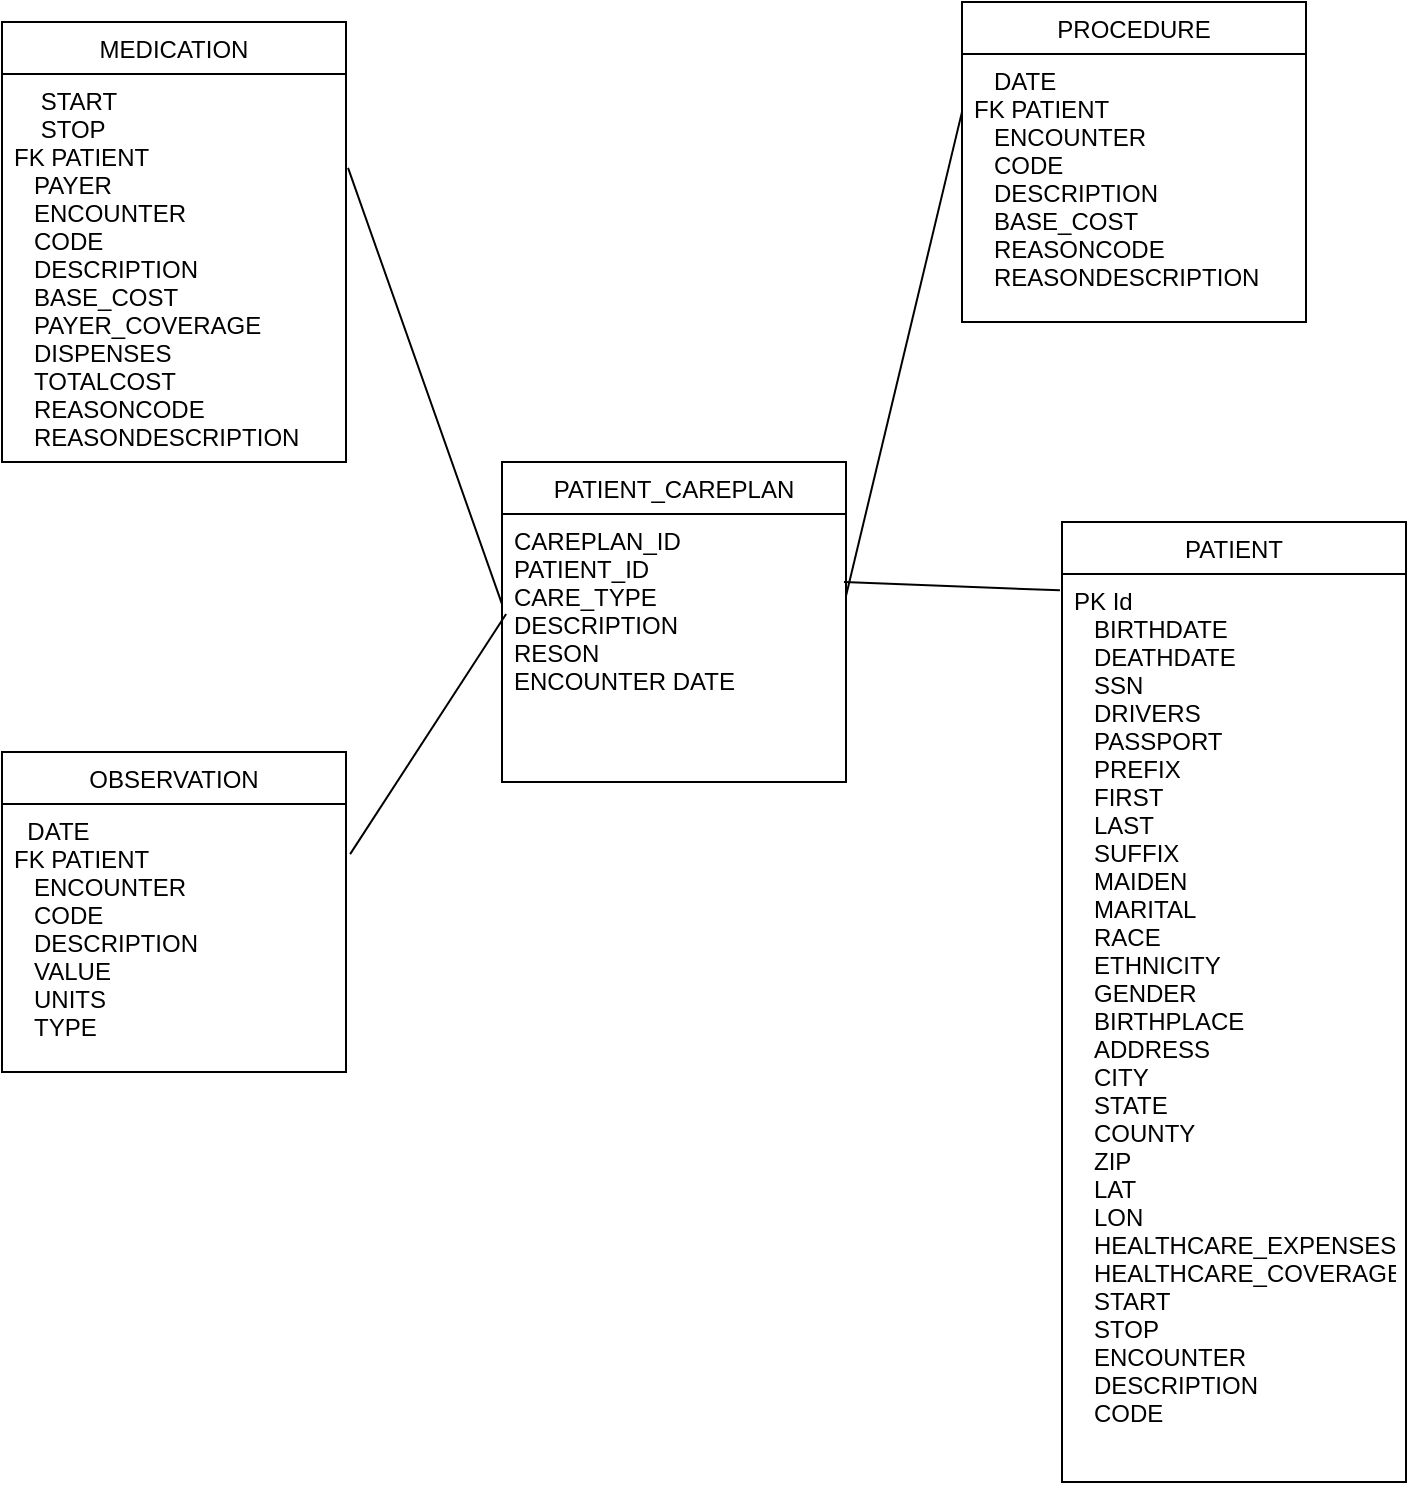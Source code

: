 <mxfile version="20.0.3" type="device"><diagram id="C5RBs43oDa-KdzZeNtuy" name="Page-1"><mxGraphModel dx="1298" dy="865" grid="1" gridSize="10" guides="1" tooltips="1" connect="1" arrows="1" fold="1" page="1" pageScale="1" pageWidth="827" pageHeight="1169" math="0" shadow="0"><root><mxCell id="WIyWlLk6GJQsqaUBKTNV-0"/><mxCell id="WIyWlLk6GJQsqaUBKTNV-1" parent="WIyWlLk6GJQsqaUBKTNV-0"/><mxCell id="v4Euo3mZEsnzq1wz01F9-0" value="PATIENT" style="swimlane;fontStyle=0;childLayout=stackLayout;horizontal=1;startSize=26;fillColor=none;horizontalStack=0;resizeParent=1;resizeParentMax=0;resizeLast=0;collapsible=1;marginBottom=0;" parent="WIyWlLk6GJQsqaUBKTNV-1" vertex="1"><mxGeometry x="580" y="310" width="172" height="480" as="geometry"/></mxCell><mxCell id="v4Euo3mZEsnzq1wz01F9-1" value="PK Id &#10;   BIRTHDATE&#10;   DEATHDATE&#10;   SSN&#10;   DRIVERS&#10;   PASSPORT&#10;   PREFIX&#10;   FIRST &#10;   LAST&#10;   SUFFIX&#10;   MAIDEN&#10;   MARITAL &#10;   RACE&#10;   ETHNICITY&#10;   GENDER &#10;   BIRTHPLACE &#10;   ADDRESS &#10;   CITY &#10;   STATE &#10;   COUNTY&#10;   ZIP &#10;   LAT &#10;   LON &#10;   HEALTHCARE_EXPENSES &#10;   HEALTHCARE_COVERAGE&#10;   START&#10;   STOP&#10;   ENCOUNTER&#10;   DESCRIPTION&#10;   CODE  " style="text;strokeColor=none;fillColor=none;align=left;verticalAlign=top;spacingLeft=4;spacingRight=4;overflow=hidden;rotatable=0;points=[[0,0.5],[1,0.5]];portConstraint=eastwest;" parent="v4Euo3mZEsnzq1wz01F9-0" vertex="1"><mxGeometry y="26" width="172" height="454" as="geometry"/></mxCell><mxCell id="v4Euo3mZEsnzq1wz01F9-5" value="MEDICATION" style="swimlane;fontStyle=0;childLayout=stackLayout;horizontal=1;startSize=26;fillColor=none;horizontalStack=0;resizeParent=1;resizeParentMax=0;resizeLast=0;collapsible=1;marginBottom=0;" parent="WIyWlLk6GJQsqaUBKTNV-1" vertex="1"><mxGeometry x="50" y="60" width="172" height="220" as="geometry"/></mxCell><mxCell id="v4Euo3mZEsnzq1wz01F9-6" value="    START &#10;    STOP&#10;FK PATIENT&#10;   PAYER&#10;   ENCOUNTER &#10;   CODE &#10;   DESCRIPTION&#10;   BASE_COST&#10;   PAYER_COVERAGE &#10;   DISPENSES &#10;   TOTALCOST&#10;   REASONCODE &#10;   REASONDESCRIPTION " style="text;strokeColor=none;fillColor=none;align=left;verticalAlign=top;spacingLeft=4;spacingRight=4;overflow=hidden;rotatable=0;points=[[0,0.5],[1,0.5]];portConstraint=eastwest;" parent="v4Euo3mZEsnzq1wz01F9-5" vertex="1"><mxGeometry y="26" width="172" height="194" as="geometry"/></mxCell><mxCell id="v4Euo3mZEsnzq1wz01F9-7" value="" style="endArrow=none;html=1;entryX=1.006;entryY=0.242;entryDx=0;entryDy=0;entryPerimeter=0;exitX=0;exitY=0.336;exitDx=0;exitDy=0;exitPerimeter=0;" parent="WIyWlLk6GJQsqaUBKTNV-1" source="ziNdOWPZj9OPKS3PvPj1-1" target="v4Euo3mZEsnzq1wz01F9-6" edge="1"><mxGeometry width="50" height="50" relative="1" as="geometry"><mxPoint x="50" y="560" as="sourcePoint"/><mxPoint x="100" y="510" as="targetPoint"/></mxGeometry></mxCell><mxCell id="v4Euo3mZEsnzq1wz01F9-8" value="OBSERVATION" style="swimlane;fontStyle=0;childLayout=stackLayout;horizontal=1;startSize=26;fillColor=none;horizontalStack=0;resizeParent=1;resizeParentMax=0;resizeLast=0;collapsible=1;marginBottom=0;" parent="WIyWlLk6GJQsqaUBKTNV-1" vertex="1"><mxGeometry x="50" y="425" width="172" height="160" as="geometry"/></mxCell><mxCell id="v4Euo3mZEsnzq1wz01F9-9" value="  DATE &#10;FK PATIENT&#10;   ENCOUNTER &#10;   CODE &#10;   DESCRIPTION&#10;   VALUE &#10;   UNITS &#10;   TYPE  " style="text;strokeColor=none;fillColor=none;align=left;verticalAlign=top;spacingLeft=4;spacingRight=4;overflow=hidden;rotatable=0;points=[[0,0.5],[1,0.5]];portConstraint=eastwest;" parent="v4Euo3mZEsnzq1wz01F9-8" vertex="1"><mxGeometry y="26" width="172" height="134" as="geometry"/></mxCell><mxCell id="v4Euo3mZEsnzq1wz01F9-10" value="PROCEDURE" style="swimlane;fontStyle=0;childLayout=stackLayout;horizontal=1;startSize=26;fillColor=none;horizontalStack=0;resizeParent=1;resizeParentMax=0;resizeLast=0;collapsible=1;marginBottom=0;" parent="WIyWlLk6GJQsqaUBKTNV-1" vertex="1"><mxGeometry x="530" y="50" width="172" height="160" as="geometry"/></mxCell><mxCell id="v4Euo3mZEsnzq1wz01F9-11" value="   DATE&#10;FK PATIENT &#10;   ENCOUNTER&#10;   CODE &#10;   DESCRIPTION &#10;   BASE_COST &#10;   REASONCODE &#10;   REASONDESCRIPTION" style="text;strokeColor=none;fillColor=none;align=left;verticalAlign=top;spacingLeft=4;spacingRight=4;overflow=hidden;rotatable=0;points=[[0,0.5],[1,0.5]];portConstraint=eastwest;" parent="v4Euo3mZEsnzq1wz01F9-10" vertex="1"><mxGeometry y="26" width="172" height="134" as="geometry"/></mxCell><mxCell id="v4Euo3mZEsnzq1wz01F9-12" value="" style="endArrow=none;html=1;entryX=0;entryY=0.216;entryDx=0;entryDy=0;entryPerimeter=0;exitX=1;exitY=0.306;exitDx=0;exitDy=0;exitPerimeter=0;" parent="WIyWlLk6GJQsqaUBKTNV-1" target="v4Euo3mZEsnzq1wz01F9-11" edge="1" source="ziNdOWPZj9OPKS3PvPj1-1"><mxGeometry width="50" height="50" relative="1" as="geometry"><mxPoint x="480" y="100" as="sourcePoint"/><mxPoint x="100" y="540" as="targetPoint"/></mxGeometry></mxCell><mxCell id="v4Euo3mZEsnzq1wz01F9-13" value="" style="endArrow=none;html=1;entryX=0.012;entryY=0.373;entryDx=0;entryDy=0;entryPerimeter=0;exitX=1.012;exitY=0.187;exitDx=0;exitDy=0;exitPerimeter=0;" parent="WIyWlLk6GJQsqaUBKTNV-1" source="v4Euo3mZEsnzq1wz01F9-9" target="ziNdOWPZj9OPKS3PvPj1-1" edge="1"><mxGeometry width="50" height="50" relative="1" as="geometry"><mxPoint x="50" y="590" as="sourcePoint"/><mxPoint x="100" y="540" as="targetPoint"/></mxGeometry></mxCell><mxCell id="ziNdOWPZj9OPKS3PvPj1-0" value="PATIENT_CAREPLAN" style="swimlane;fontStyle=0;childLayout=stackLayout;horizontal=1;startSize=26;fillColor=none;horizontalStack=0;resizeParent=1;resizeParentMax=0;resizeLast=0;collapsible=1;marginBottom=0;" vertex="1" parent="WIyWlLk6GJQsqaUBKTNV-1"><mxGeometry x="300" y="280" width="172" height="160" as="geometry"/></mxCell><mxCell id="ziNdOWPZj9OPKS3PvPj1-1" value="CAREPLAN_ID&#10;            PATIENT_ID &#10;            CARE_TYPE&#10;            DESCRIPTION&#10;            RESON&#10;            ENCOUNTER            DATE&#10;  " style="text;strokeColor=none;fillColor=none;align=left;verticalAlign=top;spacingLeft=4;spacingRight=4;overflow=hidden;rotatable=0;points=[[0,0.5],[1,0.5]];portConstraint=eastwest;" vertex="1" parent="ziNdOWPZj9OPKS3PvPj1-0"><mxGeometry y="26" width="172" height="134" as="geometry"/></mxCell><mxCell id="ziNdOWPZj9OPKS3PvPj1-2" value="" style="endArrow=none;html=1;rounded=0;entryX=-0.006;entryY=0.018;entryDx=0;entryDy=0;entryPerimeter=0;exitX=0.994;exitY=0.254;exitDx=0;exitDy=0;exitPerimeter=0;" edge="1" parent="WIyWlLk6GJQsqaUBKTNV-1" source="ziNdOWPZj9OPKS3PvPj1-1" target="v4Euo3mZEsnzq1wz01F9-1"><mxGeometry width="50" height="50" relative="1" as="geometry"><mxPoint x="400" y="550" as="sourcePoint"/><mxPoint x="440" y="450" as="targetPoint"/></mxGeometry></mxCell></root></mxGraphModel></diagram></mxfile>